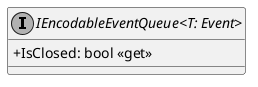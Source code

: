 @startuml
skinparam monochrome true
skinparam classAttributeIconSize 0
!startsub default
interface "IEncodableEventQueue<T: Event>" {
    + IsClosed: bool <<get>>
}
!endsub

@enduml